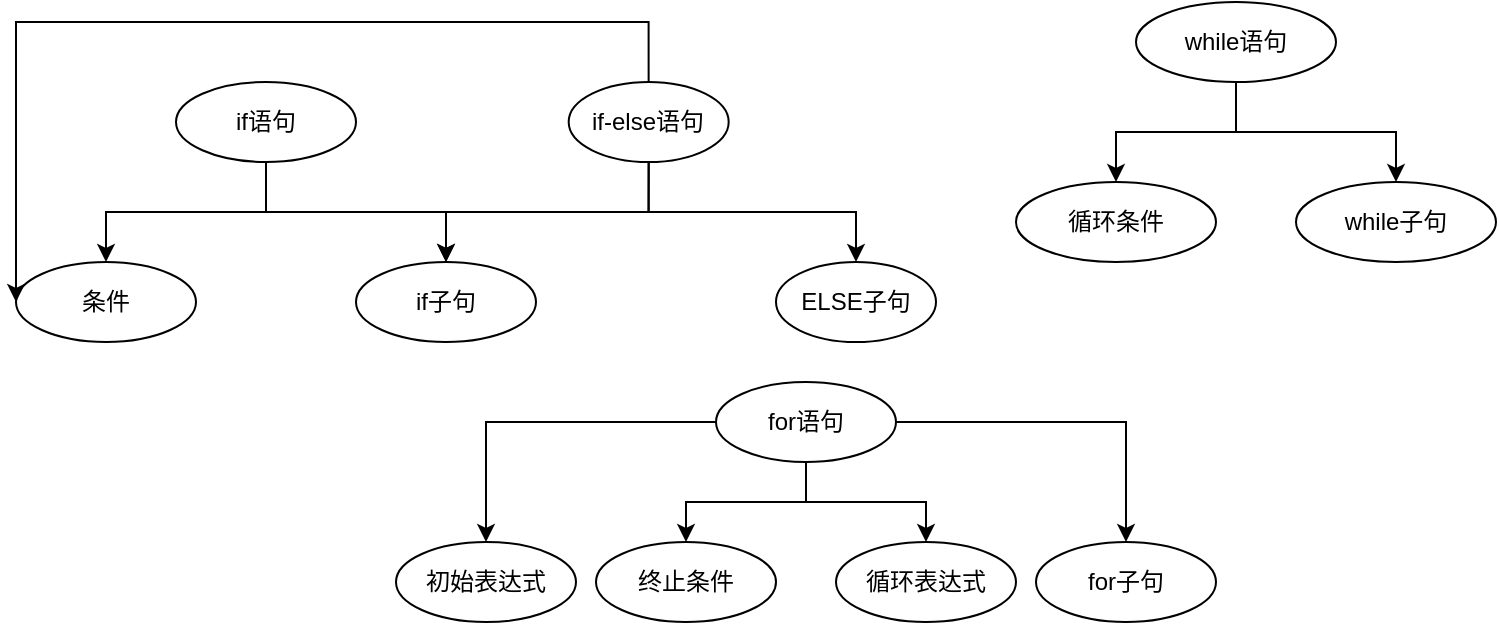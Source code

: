 <mxfile version="21.7.5" type="device">
  <diagram name="第 1 页" id="1oMsVFiBbRYVfmmcZz7F">
    <mxGraphModel dx="1082" dy="597" grid="1" gridSize="10" guides="1" tooltips="1" connect="1" arrows="1" fold="1" page="1" pageScale="1" pageWidth="827" pageHeight="1169" math="0" shadow="0">
      <root>
        <mxCell id="0" />
        <mxCell id="1" parent="0" />
        <mxCell id="bERkXWPhiUFf7A1_bs-E-6" value="" style="edgeStyle=orthogonalEdgeStyle;rounded=0;orthogonalLoop=1;jettySize=auto;html=1;" edge="1" parent="1" source="bERkXWPhiUFf7A1_bs-E-2" target="bERkXWPhiUFf7A1_bs-E-5">
          <mxGeometry relative="1" as="geometry" />
        </mxCell>
        <mxCell id="bERkXWPhiUFf7A1_bs-E-8" value="" style="edgeStyle=orthogonalEdgeStyle;rounded=0;orthogonalLoop=1;jettySize=auto;html=1;" edge="1" parent="1" source="bERkXWPhiUFf7A1_bs-E-2" target="bERkXWPhiUFf7A1_bs-E-7">
          <mxGeometry relative="1" as="geometry" />
        </mxCell>
        <mxCell id="bERkXWPhiUFf7A1_bs-E-2" value="if语句" style="ellipse;whiteSpace=wrap;html=1;" vertex="1" parent="1">
          <mxGeometry x="124" y="80" width="90" height="40" as="geometry" />
        </mxCell>
        <mxCell id="bERkXWPhiUFf7A1_bs-E-5" value="条件" style="ellipse;whiteSpace=wrap;html=1;" vertex="1" parent="1">
          <mxGeometry x="44" y="170" width="90" height="40" as="geometry" />
        </mxCell>
        <mxCell id="bERkXWPhiUFf7A1_bs-E-7" value="if子句" style="ellipse;whiteSpace=wrap;html=1;" vertex="1" parent="1">
          <mxGeometry x="214" y="170" width="90" height="40" as="geometry" />
        </mxCell>
        <mxCell id="bERkXWPhiUFf7A1_bs-E-10" style="edgeStyle=orthogonalEdgeStyle;rounded=0;orthogonalLoop=1;jettySize=auto;html=1;exitX=0.5;exitY=1;exitDx=0;exitDy=0;entryX=0.5;entryY=0;entryDx=0;entryDy=0;" edge="1" parent="1" source="bERkXWPhiUFf7A1_bs-E-9" target="bERkXWPhiUFf7A1_bs-E-7">
          <mxGeometry relative="1" as="geometry" />
        </mxCell>
        <mxCell id="bERkXWPhiUFf7A1_bs-E-11" style="edgeStyle=orthogonalEdgeStyle;rounded=0;orthogonalLoop=1;jettySize=auto;html=1;exitX=0.5;exitY=1;exitDx=0;exitDy=0;entryX=0;entryY=0.5;entryDx=0;entryDy=0;" edge="1" parent="1" source="bERkXWPhiUFf7A1_bs-E-9" target="bERkXWPhiUFf7A1_bs-E-5">
          <mxGeometry relative="1" as="geometry">
            <Array as="points">
              <mxPoint x="360" y="50" />
              <mxPoint x="44" y="50" />
              <mxPoint x="44" y="190" />
            </Array>
          </mxGeometry>
        </mxCell>
        <mxCell id="bERkXWPhiUFf7A1_bs-E-14" style="edgeStyle=orthogonalEdgeStyle;rounded=0;orthogonalLoop=1;jettySize=auto;html=1;exitX=0.5;exitY=1;exitDx=0;exitDy=0;entryX=0.5;entryY=0;entryDx=0;entryDy=0;" edge="1" parent="1" source="bERkXWPhiUFf7A1_bs-E-9" target="bERkXWPhiUFf7A1_bs-E-12">
          <mxGeometry relative="1" as="geometry" />
        </mxCell>
        <mxCell id="bERkXWPhiUFf7A1_bs-E-9" value="if-else语句" style="ellipse;whiteSpace=wrap;html=1;" vertex="1" parent="1">
          <mxGeometry x="320.34" y="80" width="80" height="40" as="geometry" />
        </mxCell>
        <mxCell id="bERkXWPhiUFf7A1_bs-E-12" value="ELSE子句" style="ellipse;whiteSpace=wrap;html=1;" vertex="1" parent="1">
          <mxGeometry x="424" y="170" width="80" height="40" as="geometry" />
        </mxCell>
        <mxCell id="bERkXWPhiUFf7A1_bs-E-17" value="" style="edgeStyle=orthogonalEdgeStyle;rounded=0;orthogonalLoop=1;jettySize=auto;html=1;" edge="1" parent="1" source="bERkXWPhiUFf7A1_bs-E-15" target="bERkXWPhiUFf7A1_bs-E-16">
          <mxGeometry relative="1" as="geometry" />
        </mxCell>
        <mxCell id="bERkXWPhiUFf7A1_bs-E-20" value="" style="edgeStyle=orthogonalEdgeStyle;rounded=0;orthogonalLoop=1;jettySize=auto;html=1;" edge="1" parent="1" source="bERkXWPhiUFf7A1_bs-E-15" target="bERkXWPhiUFf7A1_bs-E-19">
          <mxGeometry relative="1" as="geometry" />
        </mxCell>
        <mxCell id="bERkXWPhiUFf7A1_bs-E-22" value="" style="edgeStyle=orthogonalEdgeStyle;rounded=0;orthogonalLoop=1;jettySize=auto;html=1;" edge="1" parent="1" source="bERkXWPhiUFf7A1_bs-E-15" target="bERkXWPhiUFf7A1_bs-E-21">
          <mxGeometry relative="1" as="geometry" />
        </mxCell>
        <mxCell id="bERkXWPhiUFf7A1_bs-E-24" value="" style="edgeStyle=orthogonalEdgeStyle;rounded=0;orthogonalLoop=1;jettySize=auto;html=1;" edge="1" parent="1" source="bERkXWPhiUFf7A1_bs-E-15" target="bERkXWPhiUFf7A1_bs-E-23">
          <mxGeometry relative="1" as="geometry" />
        </mxCell>
        <mxCell id="bERkXWPhiUFf7A1_bs-E-15" value="for语句" style="ellipse;whiteSpace=wrap;html=1;" vertex="1" parent="1">
          <mxGeometry x="394" y="230" width="90" height="40" as="geometry" />
        </mxCell>
        <mxCell id="bERkXWPhiUFf7A1_bs-E-16" value="初始表达式" style="ellipse;whiteSpace=wrap;html=1;" vertex="1" parent="1">
          <mxGeometry x="234" y="310" width="90" height="40" as="geometry" />
        </mxCell>
        <mxCell id="bERkXWPhiUFf7A1_bs-E-19" value="终止条件" style="ellipse;whiteSpace=wrap;html=1;" vertex="1" parent="1">
          <mxGeometry x="334" y="310" width="90" height="40" as="geometry" />
        </mxCell>
        <mxCell id="bERkXWPhiUFf7A1_bs-E-21" value="循环表达式" style="ellipse;whiteSpace=wrap;html=1;" vertex="1" parent="1">
          <mxGeometry x="454" y="310" width="90" height="40" as="geometry" />
        </mxCell>
        <mxCell id="bERkXWPhiUFf7A1_bs-E-23" value="for子句" style="ellipse;whiteSpace=wrap;html=1;" vertex="1" parent="1">
          <mxGeometry x="554" y="310" width="90" height="40" as="geometry" />
        </mxCell>
        <mxCell id="bERkXWPhiUFf7A1_bs-E-28" value="" style="edgeStyle=orthogonalEdgeStyle;rounded=0;orthogonalLoop=1;jettySize=auto;html=1;" edge="1" parent="1" source="bERkXWPhiUFf7A1_bs-E-25" target="bERkXWPhiUFf7A1_bs-E-27">
          <mxGeometry relative="1" as="geometry" />
        </mxCell>
        <mxCell id="bERkXWPhiUFf7A1_bs-E-30" value="" style="edgeStyle=orthogonalEdgeStyle;rounded=0;orthogonalLoop=1;jettySize=auto;html=1;" edge="1" parent="1" source="bERkXWPhiUFf7A1_bs-E-25" target="bERkXWPhiUFf7A1_bs-E-29">
          <mxGeometry relative="1" as="geometry" />
        </mxCell>
        <mxCell id="bERkXWPhiUFf7A1_bs-E-25" value="while语句" style="ellipse;whiteSpace=wrap;html=1;" vertex="1" parent="1">
          <mxGeometry x="604" y="40" width="100" height="40" as="geometry" />
        </mxCell>
        <mxCell id="bERkXWPhiUFf7A1_bs-E-27" value="循环条件" style="ellipse;whiteSpace=wrap;html=1;" vertex="1" parent="1">
          <mxGeometry x="544" y="130" width="100" height="40" as="geometry" />
        </mxCell>
        <mxCell id="bERkXWPhiUFf7A1_bs-E-29" value="while子句" style="ellipse;whiteSpace=wrap;html=1;" vertex="1" parent="1">
          <mxGeometry x="684" y="130" width="100" height="40" as="geometry" />
        </mxCell>
      </root>
    </mxGraphModel>
  </diagram>
</mxfile>
